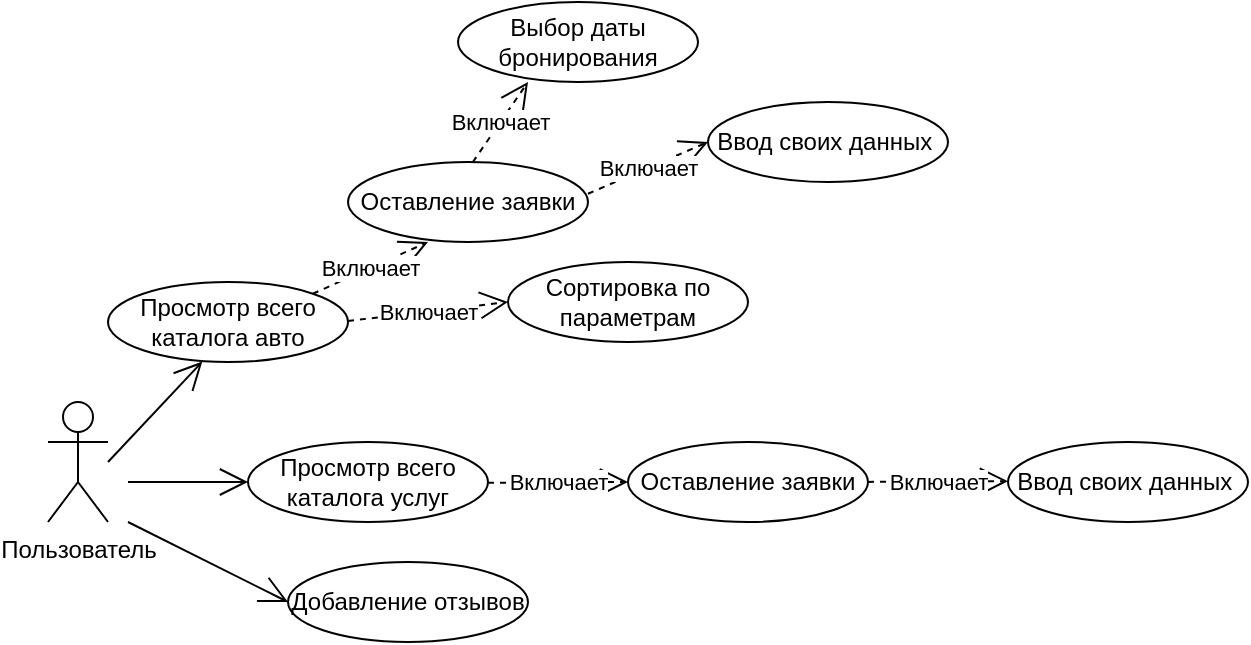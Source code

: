 <mxfile version="20.7.4" type="device"><diagram id="1pzzYXwVIOobFVzkJmzJ" name="Страница 1"><mxGraphModel dx="875" dy="458" grid="0" gridSize="10" guides="1" tooltips="1" connect="1" arrows="1" fold="1" page="1" pageScale="1" pageWidth="1169" pageHeight="1654" math="0" shadow="0"><root><mxCell id="0"/><mxCell id="1" parent="0"/><mxCell id="jiYCFRSdJ1LPLduinowh-1" value="Пользователь&lt;br&gt;" style="shape=umlActor;verticalLabelPosition=bottom;verticalAlign=top;html=1;" vertex="1" parent="1"><mxGeometry x="320" y="290" width="30" height="60" as="geometry"/></mxCell><mxCell id="jiYCFRSdJ1LPLduinowh-2" value="" style="endArrow=open;endFill=1;endSize=12;html=1;rounded=0;entryX=0.393;entryY=0.995;entryDx=0;entryDy=0;entryPerimeter=0;" edge="1" parent="1" target="jiYCFRSdJ1LPLduinowh-3"><mxGeometry width="160" relative="1" as="geometry"><mxPoint x="350" y="320" as="sourcePoint"/><mxPoint x="400" y="270" as="targetPoint"/></mxGeometry></mxCell><mxCell id="jiYCFRSdJ1LPLduinowh-3" value="Просмотр всего каталога авто" style="ellipse;whiteSpace=wrap;html=1;" vertex="1" parent="1"><mxGeometry x="350" y="230" width="120" height="40" as="geometry"/></mxCell><mxCell id="jiYCFRSdJ1LPLduinowh-4" value="Включает" style="endArrow=open;endSize=12;dashed=1;html=1;rounded=0;entryX=0;entryY=0.5;entryDx=0;entryDy=0;" edge="1" parent="1" target="jiYCFRSdJ1LPLduinowh-5"><mxGeometry width="160" relative="1" as="geometry"><mxPoint x="470" y="249.5" as="sourcePoint"/><mxPoint x="590" y="210" as="targetPoint"/></mxGeometry></mxCell><mxCell id="jiYCFRSdJ1LPLduinowh-5" value="Сортировка по параметрам" style="ellipse;whiteSpace=wrap;html=1;" vertex="1" parent="1"><mxGeometry x="550" y="220" width="120" height="40" as="geometry"/></mxCell><mxCell id="jiYCFRSdJ1LPLduinowh-7" value="" style="endArrow=open;endFill=1;endSize=12;html=1;rounded=0;" edge="1" parent="1"><mxGeometry width="160" relative="1" as="geometry"><mxPoint x="360" y="330" as="sourcePoint"/><mxPoint x="420" y="330" as="targetPoint"/></mxGeometry></mxCell><mxCell id="jiYCFRSdJ1LPLduinowh-8" value="Просмотр всего каталога услуг" style="ellipse;whiteSpace=wrap;html=1;" vertex="1" parent="1"><mxGeometry x="420" y="310" width="120" height="40" as="geometry"/></mxCell><mxCell id="jiYCFRSdJ1LPLduinowh-10" value="Включает" style="endArrow=open;endSize=12;dashed=1;html=1;rounded=0;entryX=0;entryY=0.5;entryDx=0;entryDy=0;" edge="1" parent="1" target="jiYCFRSdJ1LPLduinowh-11"><mxGeometry width="160" relative="1" as="geometry"><mxPoint x="540" y="330.37" as="sourcePoint"/><mxPoint x="624.44" y="329.63" as="targetPoint"/></mxGeometry></mxCell><mxCell id="jiYCFRSdJ1LPLduinowh-11" value="Оставление заявки" style="ellipse;whiteSpace=wrap;html=1;" vertex="1" parent="1"><mxGeometry x="610" y="310" width="120" height="40" as="geometry"/></mxCell><mxCell id="jiYCFRSdJ1LPLduinowh-12" value="Включает" style="endArrow=open;endSize=12;dashed=1;html=1;rounded=0;entryX=0;entryY=0.5;entryDx=0;entryDy=0;" edge="1" parent="1"><mxGeometry width="160" relative="1" as="geometry"><mxPoint x="730" y="329.95" as="sourcePoint"/><mxPoint x="800" y="329.58" as="targetPoint"/></mxGeometry></mxCell><mxCell id="jiYCFRSdJ1LPLduinowh-13" value="Ввод своих данных&amp;nbsp;" style="ellipse;whiteSpace=wrap;html=1;" vertex="1" parent="1"><mxGeometry x="800" y="310" width="120" height="40" as="geometry"/></mxCell><mxCell id="jiYCFRSdJ1LPLduinowh-14" value="Включает" style="endArrow=open;endSize=12;dashed=1;html=1;rounded=0;exitX=1;exitY=0;exitDx=0;exitDy=0;" edge="1" parent="1" source="jiYCFRSdJ1LPLduinowh-3"><mxGeometry width="160" relative="1" as="geometry"><mxPoint x="440" y="229.5" as="sourcePoint"/><mxPoint x="510" y="210" as="targetPoint"/></mxGeometry></mxCell><mxCell id="jiYCFRSdJ1LPLduinowh-15" value="Оставление заявки" style="ellipse;whiteSpace=wrap;html=1;" vertex="1" parent="1"><mxGeometry x="470" y="170" width="120" height="40" as="geometry"/></mxCell><mxCell id="jiYCFRSdJ1LPLduinowh-16" value="Включает" style="endArrow=open;endSize=12;dashed=1;html=1;rounded=0;exitX=1;exitY=0;exitDx=0;exitDy=0;" edge="1" parent="1"><mxGeometry width="160" relative="1" as="geometry"><mxPoint x="532.426" y="169.998" as="sourcePoint"/><mxPoint x="560" y="130" as="targetPoint"/></mxGeometry></mxCell><mxCell id="jiYCFRSdJ1LPLduinowh-17" value="Включает" style="endArrow=open;endSize=12;dashed=1;html=1;rounded=0;exitX=1;exitY=0;exitDx=0;exitDy=0;entryX=0;entryY=0.5;entryDx=0;entryDy=0;entryPerimeter=0;" edge="1" parent="1" target="jiYCFRSdJ1LPLduinowh-18"><mxGeometry width="160" relative="1" as="geometry"><mxPoint x="589.996" y="185.858" as="sourcePoint"/><mxPoint x="647.57" y="160" as="targetPoint"/></mxGeometry></mxCell><mxCell id="jiYCFRSdJ1LPLduinowh-18" value="Ввод своих данных&amp;nbsp;" style="ellipse;whiteSpace=wrap;html=1;" vertex="1" parent="1"><mxGeometry x="650" y="140" width="120" height="40" as="geometry"/></mxCell><mxCell id="jiYCFRSdJ1LPLduinowh-19" value="Выбор даты бронирования" style="ellipse;whiteSpace=wrap;html=1;" vertex="1" parent="1"><mxGeometry x="525" y="90" width="120" height="40" as="geometry"/></mxCell><mxCell id="jiYCFRSdJ1LPLduinowh-21" value="" style="endArrow=open;endFill=1;endSize=12;html=1;rounded=0;" edge="1" parent="1"><mxGeometry width="160" relative="1" as="geometry"><mxPoint x="360" y="350" as="sourcePoint"/><mxPoint x="440" y="390" as="targetPoint"/></mxGeometry></mxCell><mxCell id="jiYCFRSdJ1LPLduinowh-22" value="Добавление отзывов" style="ellipse;whiteSpace=wrap;html=1;" vertex="1" parent="1"><mxGeometry x="440" y="370" width="120" height="40" as="geometry"/></mxCell></root></mxGraphModel></diagram></mxfile>